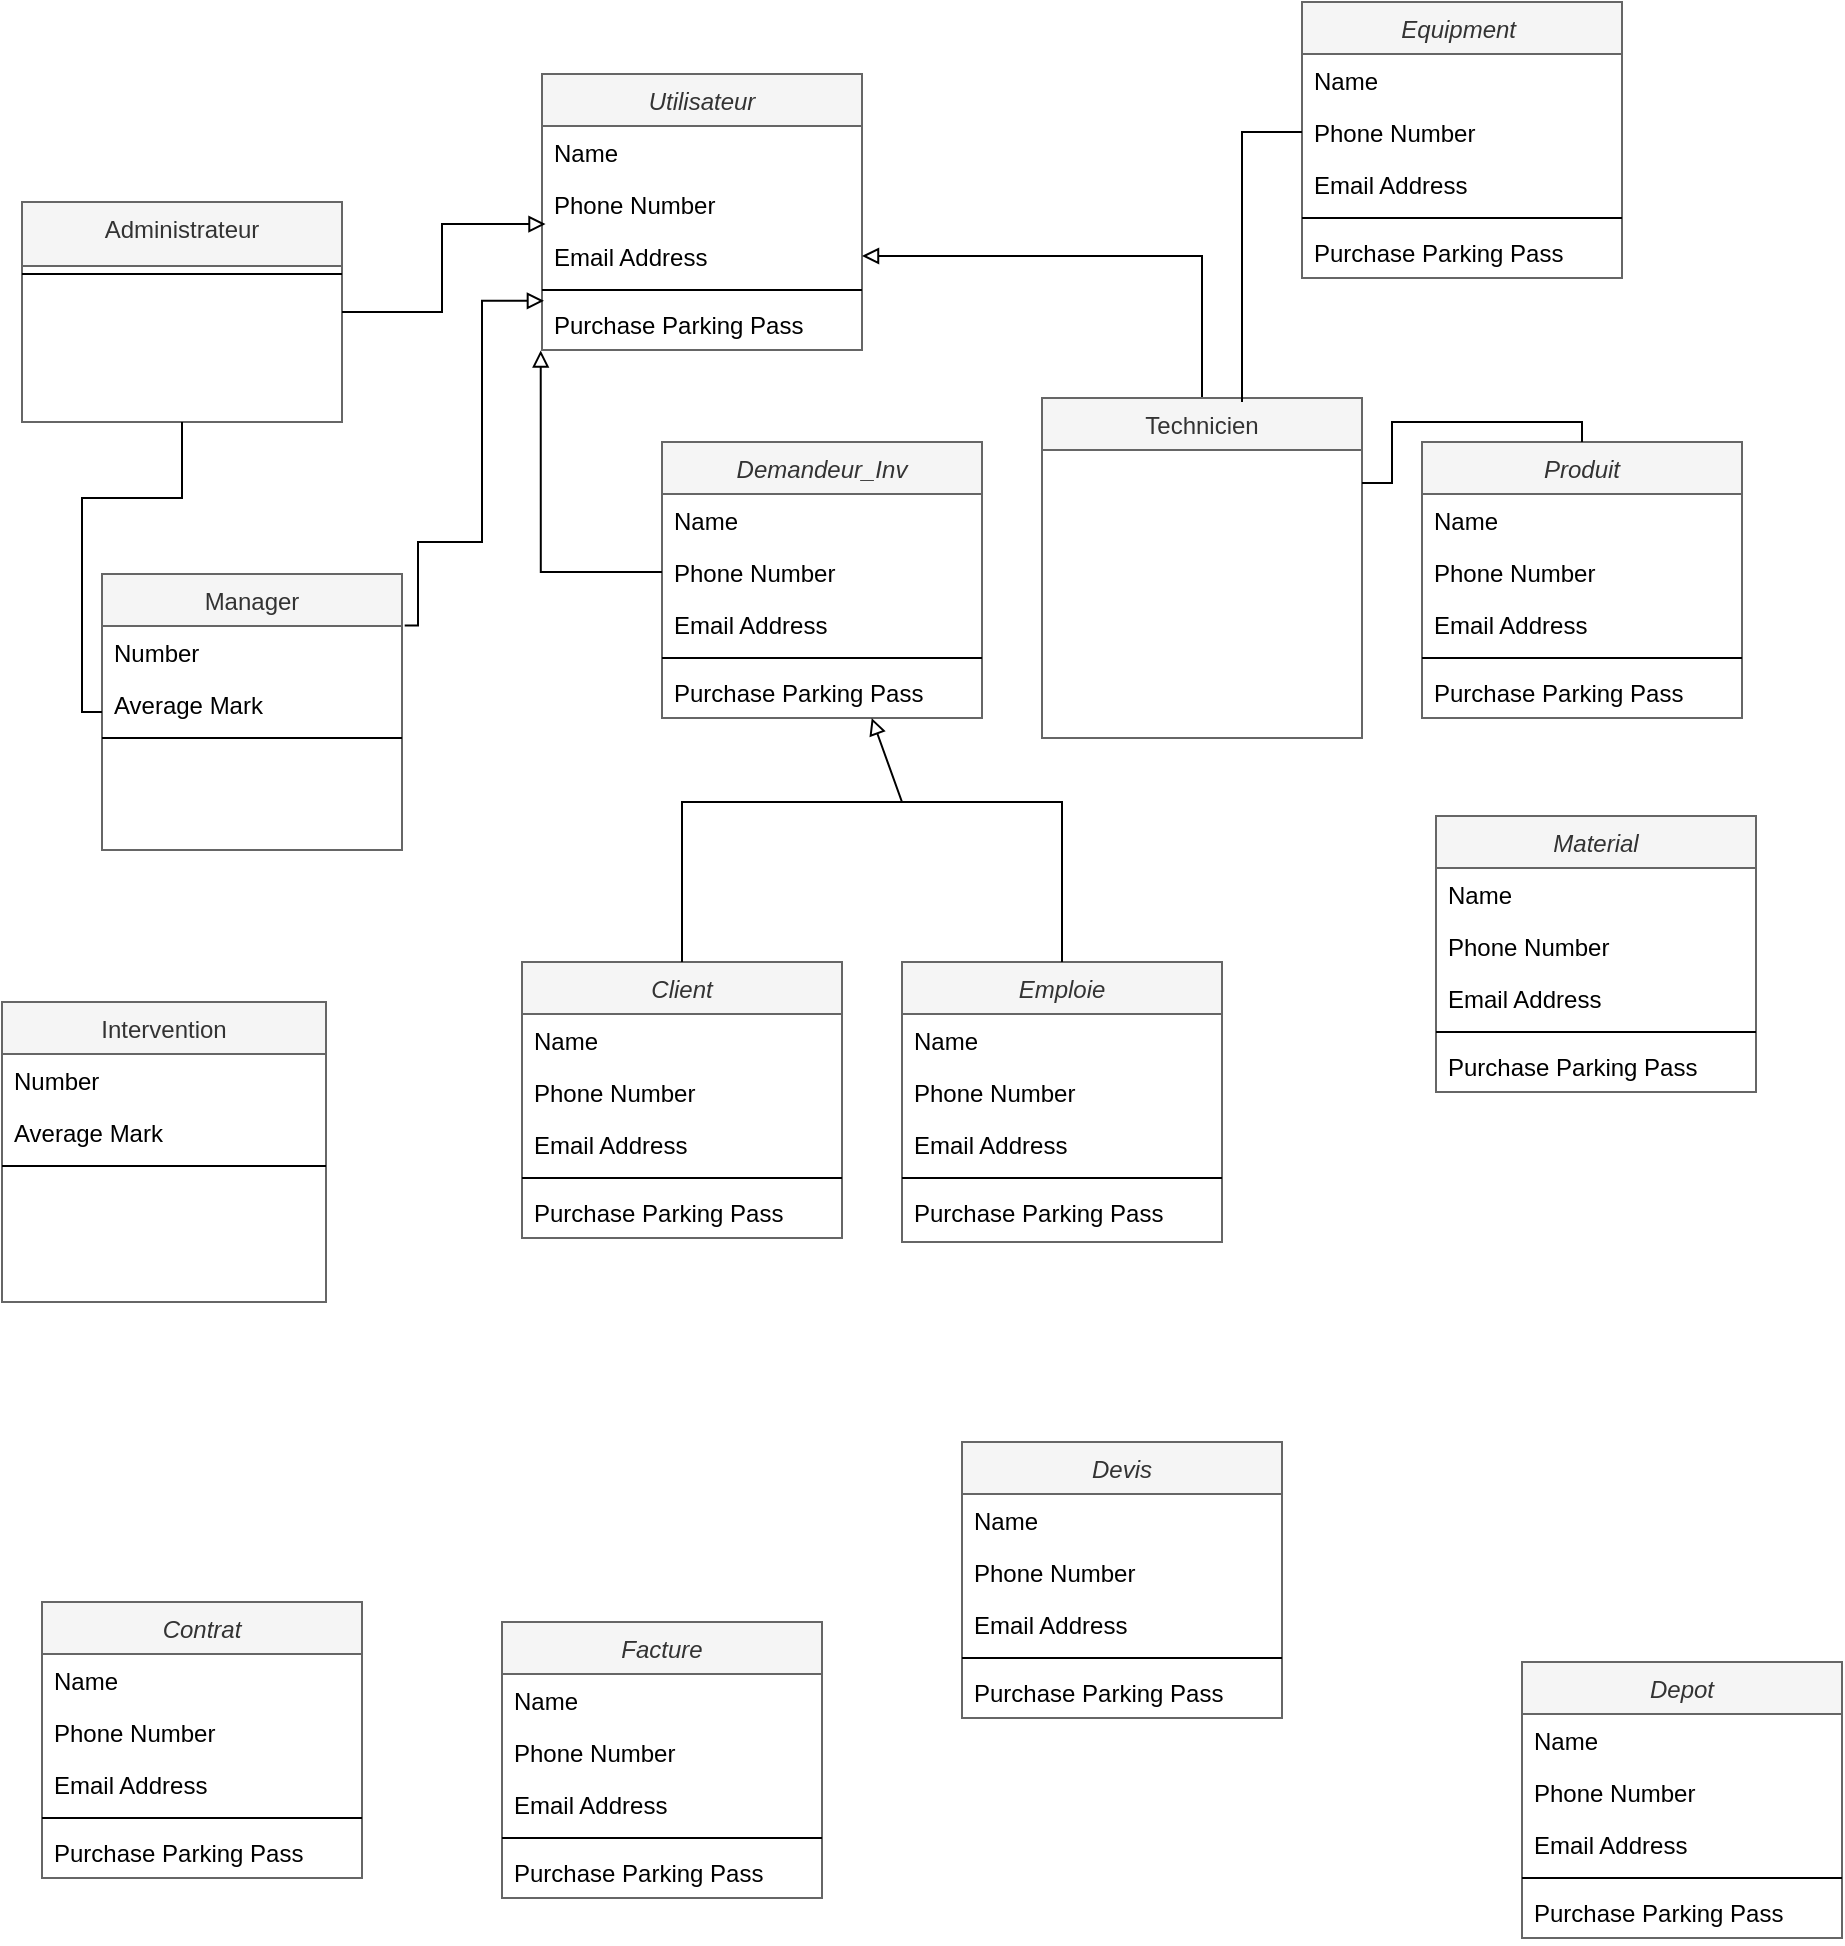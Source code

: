 <mxfile version="23.1.5" type="device">
  <diagram id="C5RBs43oDa-KdzZeNtuy" name="Page-1">
    <mxGraphModel dx="2480" dy="1090" grid="1" gridSize="10" guides="1" tooltips="1" connect="1" arrows="1" fold="1" page="1" pageScale="1" pageWidth="827" pageHeight="1169" math="0" shadow="0">
      <root>
        <mxCell id="WIyWlLk6GJQsqaUBKTNV-0" />
        <mxCell id="WIyWlLk6GJQsqaUBKTNV-1" parent="WIyWlLk6GJQsqaUBKTNV-0" />
        <mxCell id="zkfFHV4jXpPFQw0GAbJ--0" value="Utilisateur" style="swimlane;fontStyle=2;align=center;verticalAlign=top;childLayout=stackLayout;horizontal=1;startSize=26;horizontalStack=0;resizeParent=1;resizeLast=0;collapsible=1;marginBottom=0;rounded=0;shadow=0;strokeWidth=1;fillColor=#f5f5f5;fontColor=#333333;strokeColor=#666666;" parent="WIyWlLk6GJQsqaUBKTNV-1" vertex="1">
          <mxGeometry x="220" y="76" width="160" height="138" as="geometry">
            <mxRectangle x="230" y="140" width="160" height="26" as="alternateBounds" />
          </mxGeometry>
        </mxCell>
        <mxCell id="zkfFHV4jXpPFQw0GAbJ--1" value="Name" style="text;align=left;verticalAlign=top;spacingLeft=4;spacingRight=4;overflow=hidden;rotatable=0;points=[[0,0.5],[1,0.5]];portConstraint=eastwest;" parent="zkfFHV4jXpPFQw0GAbJ--0" vertex="1">
          <mxGeometry y="26" width="160" height="26" as="geometry" />
        </mxCell>
        <mxCell id="zkfFHV4jXpPFQw0GAbJ--2" value="Phone Number" style="text;align=left;verticalAlign=top;spacingLeft=4;spacingRight=4;overflow=hidden;rotatable=0;points=[[0,0.5],[1,0.5]];portConstraint=eastwest;rounded=0;shadow=0;html=0;" parent="zkfFHV4jXpPFQw0GAbJ--0" vertex="1">
          <mxGeometry y="52" width="160" height="26" as="geometry" />
        </mxCell>
        <mxCell id="zkfFHV4jXpPFQw0GAbJ--3" value="Email Address" style="text;align=left;verticalAlign=top;spacingLeft=4;spacingRight=4;overflow=hidden;rotatable=0;points=[[0,0.5],[1,0.5]];portConstraint=eastwest;rounded=0;shadow=0;html=0;" parent="zkfFHV4jXpPFQw0GAbJ--0" vertex="1">
          <mxGeometry y="78" width="160" height="26" as="geometry" />
        </mxCell>
        <mxCell id="zkfFHV4jXpPFQw0GAbJ--4" value="" style="line;html=1;strokeWidth=1;align=left;verticalAlign=middle;spacingTop=-1;spacingLeft=3;spacingRight=3;rotatable=0;labelPosition=right;points=[];portConstraint=eastwest;" parent="zkfFHV4jXpPFQw0GAbJ--0" vertex="1">
          <mxGeometry y="104" width="160" height="8" as="geometry" />
        </mxCell>
        <mxCell id="zkfFHV4jXpPFQw0GAbJ--5" value="Purchase Parking Pass" style="text;align=left;verticalAlign=top;spacingLeft=4;spacingRight=4;overflow=hidden;rotatable=0;points=[[0,0.5],[1,0.5]];portConstraint=eastwest;" parent="zkfFHV4jXpPFQw0GAbJ--0" vertex="1">
          <mxGeometry y="112" width="160" height="26" as="geometry" />
        </mxCell>
        <mxCell id="zkfFHV4jXpPFQw0GAbJ--6" value="Manager" style="swimlane;fontStyle=0;align=center;verticalAlign=top;childLayout=stackLayout;horizontal=1;startSize=26;horizontalStack=0;resizeParent=1;resizeLast=0;collapsible=1;marginBottom=0;rounded=0;shadow=0;strokeWidth=1;fillColor=#f5f5f5;fontColor=#333333;strokeColor=#666666;" parent="WIyWlLk6GJQsqaUBKTNV-1" vertex="1">
          <mxGeometry y="326" width="150" height="138" as="geometry">
            <mxRectangle x="120" y="360" width="160" height="26" as="alternateBounds" />
          </mxGeometry>
        </mxCell>
        <mxCell id="zkfFHV4jXpPFQw0GAbJ--7" value="Number" style="text;align=left;verticalAlign=top;spacingLeft=4;spacingRight=4;overflow=hidden;rotatable=0;points=[[0,0.5],[1,0.5]];portConstraint=eastwest;" parent="zkfFHV4jXpPFQw0GAbJ--6" vertex="1">
          <mxGeometry y="26" width="150" height="26" as="geometry" />
        </mxCell>
        <mxCell id="zkfFHV4jXpPFQw0GAbJ--8" value="Average Mark" style="text;align=left;verticalAlign=top;spacingLeft=4;spacingRight=4;overflow=hidden;rotatable=0;points=[[0,0.5],[1,0.5]];portConstraint=eastwest;rounded=0;shadow=0;html=0;" parent="zkfFHV4jXpPFQw0GAbJ--6" vertex="1">
          <mxGeometry y="52" width="150" height="26" as="geometry" />
        </mxCell>
        <mxCell id="zkfFHV4jXpPFQw0GAbJ--9" value="" style="line;html=1;strokeWidth=1;align=left;verticalAlign=middle;spacingTop=-1;spacingLeft=3;spacingRight=3;rotatable=0;labelPosition=right;points=[];portConstraint=eastwest;" parent="zkfFHV4jXpPFQw0GAbJ--6" vertex="1">
          <mxGeometry y="78" width="150" height="8" as="geometry" />
        </mxCell>
        <mxCell id="r9Ya4N5_hZm5ZQvh6Tn_-7" style="edgeStyle=orthogonalEdgeStyle;rounded=0;orthogonalLoop=1;jettySize=auto;html=1;entryX=1;entryY=0.5;entryDx=0;entryDy=0;endArrow=block;endFill=0;" edge="1" parent="WIyWlLk6GJQsqaUBKTNV-1" source="zkfFHV4jXpPFQw0GAbJ--17" target="zkfFHV4jXpPFQw0GAbJ--3">
          <mxGeometry relative="1" as="geometry" />
        </mxCell>
        <mxCell id="zkfFHV4jXpPFQw0GAbJ--17" value="Technicien" style="swimlane;fontStyle=0;align=center;verticalAlign=top;childLayout=stackLayout;horizontal=1;startSize=26;horizontalStack=0;resizeParent=1;resizeLast=0;collapsible=1;marginBottom=0;rounded=0;shadow=0;strokeWidth=1;fillColor=#f5f5f5;fontColor=#333333;strokeColor=#666666;" parent="WIyWlLk6GJQsqaUBKTNV-1" vertex="1">
          <mxGeometry x="470" y="238" width="160" height="170" as="geometry">
            <mxRectangle x="550" y="140" width="160" height="26" as="alternateBounds" />
          </mxGeometry>
        </mxCell>
        <mxCell id="r9Ya4N5_hZm5ZQvh6Tn_-0" value="Administrateur" style="swimlane;fontStyle=0;align=center;verticalAlign=top;childLayout=stackLayout;horizontal=1;startSize=32;horizontalStack=0;resizeParent=1;resizeLast=0;collapsible=1;marginBottom=0;rounded=0;shadow=0;strokeWidth=1;fillColor=#f5f5f5;fontColor=#333333;strokeColor=#666666;" vertex="1" parent="WIyWlLk6GJQsqaUBKTNV-1">
          <mxGeometry x="-40" y="140" width="160" height="110" as="geometry">
            <mxRectangle x="340" y="380" width="170" height="26" as="alternateBounds" />
          </mxGeometry>
        </mxCell>
        <mxCell id="r9Ya4N5_hZm5ZQvh6Tn_-2" value="" style="line;html=1;strokeWidth=1;align=left;verticalAlign=middle;spacingTop=-1;spacingLeft=3;spacingRight=3;rotatable=0;labelPosition=right;points=[];portConstraint=eastwest;" vertex="1" parent="r9Ya4N5_hZm5ZQvh6Tn_-0">
          <mxGeometry y="32" width="160" height="8" as="geometry" />
        </mxCell>
        <mxCell id="r9Ya4N5_hZm5ZQvh6Tn_-4" style="edgeStyle=orthogonalEdgeStyle;rounded=0;orthogonalLoop=1;jettySize=auto;html=1;entryX=0.011;entryY=-0.115;entryDx=0;entryDy=0;entryPerimeter=0;endArrow=block;endFill=0;" edge="1" parent="WIyWlLk6GJQsqaUBKTNV-1" source="r9Ya4N5_hZm5ZQvh6Tn_-0" target="zkfFHV4jXpPFQw0GAbJ--3">
          <mxGeometry relative="1" as="geometry" />
        </mxCell>
        <mxCell id="r9Ya4N5_hZm5ZQvh6Tn_-9" style="edgeStyle=orthogonalEdgeStyle;rounded=0;orthogonalLoop=1;jettySize=auto;html=1;entryX=0.006;entryY=0.054;entryDx=0;entryDy=0;entryPerimeter=0;endArrow=block;endFill=0;exitX=1.009;exitY=0.187;exitDx=0;exitDy=0;exitPerimeter=0;" edge="1" parent="WIyWlLk6GJQsqaUBKTNV-1" source="zkfFHV4jXpPFQw0GAbJ--6" target="zkfFHV4jXpPFQw0GAbJ--5">
          <mxGeometry relative="1" as="geometry">
            <mxPoint x="179.995" y="360" as="sourcePoint" />
            <mxPoint x="190.36" y="236.602" as="targetPoint" />
            <Array as="points">
              <mxPoint x="158" y="352" />
              <mxPoint x="158" y="310" />
              <mxPoint x="190" y="310" />
              <mxPoint x="190" y="189" />
            </Array>
          </mxGeometry>
        </mxCell>
        <mxCell id="r9Ya4N5_hZm5ZQvh6Tn_-14" value="Produit" style="swimlane;fontStyle=2;align=center;verticalAlign=top;childLayout=stackLayout;horizontal=1;startSize=26;horizontalStack=0;resizeParent=1;resizeLast=0;collapsible=1;marginBottom=0;rounded=0;shadow=0;strokeWidth=1;fillColor=#f5f5f5;fontColor=#333333;strokeColor=#666666;" vertex="1" parent="WIyWlLk6GJQsqaUBKTNV-1">
          <mxGeometry x="660" y="260" width="160" height="138" as="geometry">
            <mxRectangle x="230" y="140" width="160" height="26" as="alternateBounds" />
          </mxGeometry>
        </mxCell>
        <mxCell id="r9Ya4N5_hZm5ZQvh6Tn_-15" value="Name" style="text;align=left;verticalAlign=top;spacingLeft=4;spacingRight=4;overflow=hidden;rotatable=0;points=[[0,0.5],[1,0.5]];portConstraint=eastwest;" vertex="1" parent="r9Ya4N5_hZm5ZQvh6Tn_-14">
          <mxGeometry y="26" width="160" height="26" as="geometry" />
        </mxCell>
        <mxCell id="r9Ya4N5_hZm5ZQvh6Tn_-16" value="Phone Number" style="text;align=left;verticalAlign=top;spacingLeft=4;spacingRight=4;overflow=hidden;rotatable=0;points=[[0,0.5],[1,0.5]];portConstraint=eastwest;rounded=0;shadow=0;html=0;" vertex="1" parent="r9Ya4N5_hZm5ZQvh6Tn_-14">
          <mxGeometry y="52" width="160" height="26" as="geometry" />
        </mxCell>
        <mxCell id="r9Ya4N5_hZm5ZQvh6Tn_-17" value="Email Address" style="text;align=left;verticalAlign=top;spacingLeft=4;spacingRight=4;overflow=hidden;rotatable=0;points=[[0,0.5],[1,0.5]];portConstraint=eastwest;rounded=0;shadow=0;html=0;" vertex="1" parent="r9Ya4N5_hZm5ZQvh6Tn_-14">
          <mxGeometry y="78" width="160" height="26" as="geometry" />
        </mxCell>
        <mxCell id="r9Ya4N5_hZm5ZQvh6Tn_-18" value="" style="line;html=1;strokeWidth=1;align=left;verticalAlign=middle;spacingTop=-1;spacingLeft=3;spacingRight=3;rotatable=0;labelPosition=right;points=[];portConstraint=eastwest;" vertex="1" parent="r9Ya4N5_hZm5ZQvh6Tn_-14">
          <mxGeometry y="104" width="160" height="8" as="geometry" />
        </mxCell>
        <mxCell id="r9Ya4N5_hZm5ZQvh6Tn_-19" value="Purchase Parking Pass" style="text;align=left;verticalAlign=top;spacingLeft=4;spacingRight=4;overflow=hidden;rotatable=0;points=[[0,0.5],[1,0.5]];portConstraint=eastwest;" vertex="1" parent="r9Ya4N5_hZm5ZQvh6Tn_-14">
          <mxGeometry y="112" width="160" height="26" as="geometry" />
        </mxCell>
        <mxCell id="r9Ya4N5_hZm5ZQvh6Tn_-21" value="Intervention" style="swimlane;fontStyle=0;align=center;verticalAlign=top;childLayout=stackLayout;horizontal=1;startSize=26;horizontalStack=0;resizeParent=1;resizeLast=0;collapsible=1;marginBottom=0;rounded=0;shadow=0;strokeWidth=1;fillColor=#f5f5f5;fontColor=#333333;strokeColor=#666666;" vertex="1" parent="WIyWlLk6GJQsqaUBKTNV-1">
          <mxGeometry x="-50" y="540" width="162" height="150" as="geometry">
            <mxRectangle x="120" y="360" width="160" height="26" as="alternateBounds" />
          </mxGeometry>
        </mxCell>
        <mxCell id="r9Ya4N5_hZm5ZQvh6Tn_-22" value="Number" style="text;align=left;verticalAlign=top;spacingLeft=4;spacingRight=4;overflow=hidden;rotatable=0;points=[[0,0.5],[1,0.5]];portConstraint=eastwest;" vertex="1" parent="r9Ya4N5_hZm5ZQvh6Tn_-21">
          <mxGeometry y="26" width="162" height="26" as="geometry" />
        </mxCell>
        <mxCell id="r9Ya4N5_hZm5ZQvh6Tn_-23" value="Average Mark" style="text;align=left;verticalAlign=top;spacingLeft=4;spacingRight=4;overflow=hidden;rotatable=0;points=[[0,0.5],[1,0.5]];portConstraint=eastwest;rounded=0;shadow=0;html=0;" vertex="1" parent="r9Ya4N5_hZm5ZQvh6Tn_-21">
          <mxGeometry y="52" width="162" height="26" as="geometry" />
        </mxCell>
        <mxCell id="r9Ya4N5_hZm5ZQvh6Tn_-24" value="" style="line;html=1;strokeWidth=1;align=left;verticalAlign=middle;spacingTop=-1;spacingLeft=3;spacingRight=3;rotatable=0;labelPosition=right;points=[];portConstraint=eastwest;" vertex="1" parent="r9Ya4N5_hZm5ZQvh6Tn_-21">
          <mxGeometry y="78" width="162" height="8" as="geometry" />
        </mxCell>
        <mxCell id="r9Ya4N5_hZm5ZQvh6Tn_-26" value="Demandeur_Inv" style="swimlane;fontStyle=2;align=center;verticalAlign=top;childLayout=stackLayout;horizontal=1;startSize=26;horizontalStack=0;resizeParent=1;resizeLast=0;collapsible=1;marginBottom=0;rounded=0;shadow=0;strokeWidth=1;fillColor=#f5f5f5;fontColor=#333333;strokeColor=#666666;" vertex="1" parent="WIyWlLk6GJQsqaUBKTNV-1">
          <mxGeometry x="280" y="260" width="160" height="138" as="geometry">
            <mxRectangle x="230" y="140" width="160" height="26" as="alternateBounds" />
          </mxGeometry>
        </mxCell>
        <mxCell id="r9Ya4N5_hZm5ZQvh6Tn_-27" value="Name" style="text;align=left;verticalAlign=top;spacingLeft=4;spacingRight=4;overflow=hidden;rotatable=0;points=[[0,0.5],[1,0.5]];portConstraint=eastwest;" vertex="1" parent="r9Ya4N5_hZm5ZQvh6Tn_-26">
          <mxGeometry y="26" width="160" height="26" as="geometry" />
        </mxCell>
        <mxCell id="r9Ya4N5_hZm5ZQvh6Tn_-28" value="Phone Number" style="text;align=left;verticalAlign=top;spacingLeft=4;spacingRight=4;overflow=hidden;rotatable=0;points=[[0,0.5],[1,0.5]];portConstraint=eastwest;rounded=0;shadow=0;html=0;" vertex="1" parent="r9Ya4N5_hZm5ZQvh6Tn_-26">
          <mxGeometry y="52" width="160" height="26" as="geometry" />
        </mxCell>
        <mxCell id="r9Ya4N5_hZm5ZQvh6Tn_-29" value="Email Address" style="text;align=left;verticalAlign=top;spacingLeft=4;spacingRight=4;overflow=hidden;rotatable=0;points=[[0,0.5],[1,0.5]];portConstraint=eastwest;rounded=0;shadow=0;html=0;" vertex="1" parent="r9Ya4N5_hZm5ZQvh6Tn_-26">
          <mxGeometry y="78" width="160" height="26" as="geometry" />
        </mxCell>
        <mxCell id="r9Ya4N5_hZm5ZQvh6Tn_-30" value="" style="line;html=1;strokeWidth=1;align=left;verticalAlign=middle;spacingTop=-1;spacingLeft=3;spacingRight=3;rotatable=0;labelPosition=right;points=[];portConstraint=eastwest;" vertex="1" parent="r9Ya4N5_hZm5ZQvh6Tn_-26">
          <mxGeometry y="104" width="160" height="8" as="geometry" />
        </mxCell>
        <mxCell id="r9Ya4N5_hZm5ZQvh6Tn_-31" value="Purchase Parking Pass" style="text;align=left;verticalAlign=top;spacingLeft=4;spacingRight=4;overflow=hidden;rotatable=0;points=[[0,0.5],[1,0.5]];portConstraint=eastwest;" vertex="1" parent="r9Ya4N5_hZm5ZQvh6Tn_-26">
          <mxGeometry y="112" width="160" height="26" as="geometry" />
        </mxCell>
        <mxCell id="r9Ya4N5_hZm5ZQvh6Tn_-32" value="Client&#xa;" style="swimlane;fontStyle=2;align=center;verticalAlign=top;childLayout=stackLayout;horizontal=1;startSize=26;horizontalStack=0;resizeParent=1;resizeLast=0;collapsible=1;marginBottom=0;rounded=0;shadow=0;strokeWidth=1;fillColor=#f5f5f5;fontColor=#333333;strokeColor=#666666;" vertex="1" parent="WIyWlLk6GJQsqaUBKTNV-1">
          <mxGeometry x="210" y="520" width="160" height="138" as="geometry">
            <mxRectangle x="230" y="140" width="160" height="26" as="alternateBounds" />
          </mxGeometry>
        </mxCell>
        <mxCell id="r9Ya4N5_hZm5ZQvh6Tn_-33" value="Name" style="text;align=left;verticalAlign=top;spacingLeft=4;spacingRight=4;overflow=hidden;rotatable=0;points=[[0,0.5],[1,0.5]];portConstraint=eastwest;" vertex="1" parent="r9Ya4N5_hZm5ZQvh6Tn_-32">
          <mxGeometry y="26" width="160" height="26" as="geometry" />
        </mxCell>
        <mxCell id="r9Ya4N5_hZm5ZQvh6Tn_-34" value="Phone Number" style="text;align=left;verticalAlign=top;spacingLeft=4;spacingRight=4;overflow=hidden;rotatable=0;points=[[0,0.5],[1,0.5]];portConstraint=eastwest;rounded=0;shadow=0;html=0;" vertex="1" parent="r9Ya4N5_hZm5ZQvh6Tn_-32">
          <mxGeometry y="52" width="160" height="26" as="geometry" />
        </mxCell>
        <mxCell id="r9Ya4N5_hZm5ZQvh6Tn_-35" value="Email Address" style="text;align=left;verticalAlign=top;spacingLeft=4;spacingRight=4;overflow=hidden;rotatable=0;points=[[0,0.5],[1,0.5]];portConstraint=eastwest;rounded=0;shadow=0;html=0;" vertex="1" parent="r9Ya4N5_hZm5ZQvh6Tn_-32">
          <mxGeometry y="78" width="160" height="26" as="geometry" />
        </mxCell>
        <mxCell id="r9Ya4N5_hZm5ZQvh6Tn_-36" value="" style="line;html=1;strokeWidth=1;align=left;verticalAlign=middle;spacingTop=-1;spacingLeft=3;spacingRight=3;rotatable=0;labelPosition=right;points=[];portConstraint=eastwest;" vertex="1" parent="r9Ya4N5_hZm5ZQvh6Tn_-32">
          <mxGeometry y="104" width="160" height="8" as="geometry" />
        </mxCell>
        <mxCell id="r9Ya4N5_hZm5ZQvh6Tn_-37" value="Purchase Parking Pass" style="text;align=left;verticalAlign=top;spacingLeft=4;spacingRight=4;overflow=hidden;rotatable=0;points=[[0,0.5],[1,0.5]];portConstraint=eastwest;" vertex="1" parent="r9Ya4N5_hZm5ZQvh6Tn_-32">
          <mxGeometry y="112" width="160" height="26" as="geometry" />
        </mxCell>
        <mxCell id="r9Ya4N5_hZm5ZQvh6Tn_-38" value="Emploie" style="swimlane;fontStyle=2;align=center;verticalAlign=top;childLayout=stackLayout;horizontal=1;startSize=26;horizontalStack=0;resizeParent=1;resizeLast=0;collapsible=1;marginBottom=0;rounded=0;shadow=0;strokeWidth=1;fillColor=#f5f5f5;fontColor=#333333;strokeColor=#666666;" vertex="1" parent="WIyWlLk6GJQsqaUBKTNV-1">
          <mxGeometry x="400" y="520" width="160" height="140" as="geometry">
            <mxRectangle x="230" y="140" width="160" height="26" as="alternateBounds" />
          </mxGeometry>
        </mxCell>
        <mxCell id="r9Ya4N5_hZm5ZQvh6Tn_-39" value="Name" style="text;align=left;verticalAlign=top;spacingLeft=4;spacingRight=4;overflow=hidden;rotatable=0;points=[[0,0.5],[1,0.5]];portConstraint=eastwest;" vertex="1" parent="r9Ya4N5_hZm5ZQvh6Tn_-38">
          <mxGeometry y="26" width="160" height="26" as="geometry" />
        </mxCell>
        <mxCell id="r9Ya4N5_hZm5ZQvh6Tn_-40" value="Phone Number" style="text;align=left;verticalAlign=top;spacingLeft=4;spacingRight=4;overflow=hidden;rotatable=0;points=[[0,0.5],[1,0.5]];portConstraint=eastwest;rounded=0;shadow=0;html=0;" vertex="1" parent="r9Ya4N5_hZm5ZQvh6Tn_-38">
          <mxGeometry y="52" width="160" height="26" as="geometry" />
        </mxCell>
        <mxCell id="r9Ya4N5_hZm5ZQvh6Tn_-41" value="Email Address" style="text;align=left;verticalAlign=top;spacingLeft=4;spacingRight=4;overflow=hidden;rotatable=0;points=[[0,0.5],[1,0.5]];portConstraint=eastwest;rounded=0;shadow=0;html=0;" vertex="1" parent="r9Ya4N5_hZm5ZQvh6Tn_-38">
          <mxGeometry y="78" width="160" height="26" as="geometry" />
        </mxCell>
        <mxCell id="r9Ya4N5_hZm5ZQvh6Tn_-42" value="" style="line;html=1;strokeWidth=1;align=left;verticalAlign=middle;spacingTop=-1;spacingLeft=3;spacingRight=3;rotatable=0;labelPosition=right;points=[];portConstraint=eastwest;" vertex="1" parent="r9Ya4N5_hZm5ZQvh6Tn_-38">
          <mxGeometry y="104" width="160" height="8" as="geometry" />
        </mxCell>
        <mxCell id="r9Ya4N5_hZm5ZQvh6Tn_-43" value="Purchase Parking Pass" style="text;align=left;verticalAlign=top;spacingLeft=4;spacingRight=4;overflow=hidden;rotatable=0;points=[[0,0.5],[1,0.5]];portConstraint=eastwest;" vertex="1" parent="r9Ya4N5_hZm5ZQvh6Tn_-38">
          <mxGeometry y="112" width="160" height="26" as="geometry" />
        </mxCell>
        <mxCell id="r9Ya4N5_hZm5ZQvh6Tn_-45" style="edgeStyle=none;rounded=0;orthogonalLoop=1;jettySize=auto;html=1;endArrow=block;endFill=0;" edge="1" parent="WIyWlLk6GJQsqaUBKTNV-1" source="r9Ya4N5_hZm5ZQvh6Tn_-38" target="r9Ya4N5_hZm5ZQvh6Tn_-26">
          <mxGeometry relative="1" as="geometry">
            <mxPoint x="400" y="410" as="targetPoint" />
            <Array as="points">
              <mxPoint x="480" y="440" />
              <mxPoint x="400" y="440" />
            </Array>
          </mxGeometry>
        </mxCell>
        <mxCell id="r9Ya4N5_hZm5ZQvh6Tn_-50" value="" style="endArrow=none;html=1;rounded=0;exitX=0.5;exitY=0;exitDx=0;exitDy=0;" edge="1" parent="WIyWlLk6GJQsqaUBKTNV-1" source="r9Ya4N5_hZm5ZQvh6Tn_-32">
          <mxGeometry width="50" height="50" relative="1" as="geometry">
            <mxPoint x="360" y="340" as="sourcePoint" />
            <mxPoint x="410" y="440" as="targetPoint" />
            <Array as="points">
              <mxPoint x="290" y="440" />
              <mxPoint x="370" y="440" />
            </Array>
          </mxGeometry>
        </mxCell>
        <mxCell id="r9Ya4N5_hZm5ZQvh6Tn_-51" value="" style="endArrow=none;html=1;rounded=0;exitX=0;exitY=0.5;exitDx=0;exitDy=0;entryX=0.5;entryY=1;entryDx=0;entryDy=0;edgeStyle=orthogonalEdgeStyle;" edge="1" parent="WIyWlLk6GJQsqaUBKTNV-1" source="zkfFHV4jXpPFQw0GAbJ--6" target="r9Ya4N5_hZm5ZQvh6Tn_-0">
          <mxGeometry width="50" height="50" relative="1" as="geometry">
            <mxPoint x="360" y="340" as="sourcePoint" />
            <mxPoint x="410" y="290" as="targetPoint" />
          </mxGeometry>
        </mxCell>
        <mxCell id="r9Ya4N5_hZm5ZQvh6Tn_-52" value="" style="endArrow=none;html=1;rounded=0;entryX=1;entryY=0.25;entryDx=0;entryDy=0;exitX=0.5;exitY=0;exitDx=0;exitDy=0;edgeStyle=orthogonalEdgeStyle;" edge="1" parent="WIyWlLk6GJQsqaUBKTNV-1" source="r9Ya4N5_hZm5ZQvh6Tn_-14" target="zkfFHV4jXpPFQw0GAbJ--17">
          <mxGeometry width="50" height="50" relative="1" as="geometry">
            <mxPoint x="700" y="220" as="sourcePoint" />
            <mxPoint x="750" y="170" as="targetPoint" />
          </mxGeometry>
        </mxCell>
        <mxCell id="r9Ya4N5_hZm5ZQvh6Tn_-54" style="edgeStyle=orthogonalEdgeStyle;rounded=0;orthogonalLoop=1;jettySize=auto;html=1;exitX=0;exitY=0.5;exitDx=0;exitDy=0;entryX=-0.004;entryY=1.008;entryDx=0;entryDy=0;entryPerimeter=0;endArrow=block;endFill=0;" edge="1" parent="WIyWlLk6GJQsqaUBKTNV-1" source="r9Ya4N5_hZm5ZQvh6Tn_-28" target="zkfFHV4jXpPFQw0GAbJ--5">
          <mxGeometry relative="1" as="geometry">
            <mxPoint x="210" y="210" as="targetPoint" />
          </mxGeometry>
        </mxCell>
        <mxCell id="r9Ya4N5_hZm5ZQvh6Tn_-56" value="Contrat" style="swimlane;fontStyle=2;align=center;verticalAlign=top;childLayout=stackLayout;horizontal=1;startSize=26;horizontalStack=0;resizeParent=1;resizeLast=0;collapsible=1;marginBottom=0;rounded=0;shadow=0;strokeWidth=1;fillColor=#f5f5f5;fontColor=#333333;strokeColor=#666666;" vertex="1" parent="WIyWlLk6GJQsqaUBKTNV-1">
          <mxGeometry x="-30" y="840" width="160" height="138" as="geometry">
            <mxRectangle x="230" y="140" width="160" height="26" as="alternateBounds" />
          </mxGeometry>
        </mxCell>
        <mxCell id="r9Ya4N5_hZm5ZQvh6Tn_-57" value="Name" style="text;align=left;verticalAlign=top;spacingLeft=4;spacingRight=4;overflow=hidden;rotatable=0;points=[[0,0.5],[1,0.5]];portConstraint=eastwest;" vertex="1" parent="r9Ya4N5_hZm5ZQvh6Tn_-56">
          <mxGeometry y="26" width="160" height="26" as="geometry" />
        </mxCell>
        <mxCell id="r9Ya4N5_hZm5ZQvh6Tn_-58" value="Phone Number" style="text;align=left;verticalAlign=top;spacingLeft=4;spacingRight=4;overflow=hidden;rotatable=0;points=[[0,0.5],[1,0.5]];portConstraint=eastwest;rounded=0;shadow=0;html=0;" vertex="1" parent="r9Ya4N5_hZm5ZQvh6Tn_-56">
          <mxGeometry y="52" width="160" height="26" as="geometry" />
        </mxCell>
        <mxCell id="r9Ya4N5_hZm5ZQvh6Tn_-59" value="Email Address" style="text;align=left;verticalAlign=top;spacingLeft=4;spacingRight=4;overflow=hidden;rotatable=0;points=[[0,0.5],[1,0.5]];portConstraint=eastwest;rounded=0;shadow=0;html=0;" vertex="1" parent="r9Ya4N5_hZm5ZQvh6Tn_-56">
          <mxGeometry y="78" width="160" height="26" as="geometry" />
        </mxCell>
        <mxCell id="r9Ya4N5_hZm5ZQvh6Tn_-60" value="" style="line;html=1;strokeWidth=1;align=left;verticalAlign=middle;spacingTop=-1;spacingLeft=3;spacingRight=3;rotatable=0;labelPosition=right;points=[];portConstraint=eastwest;" vertex="1" parent="r9Ya4N5_hZm5ZQvh6Tn_-56">
          <mxGeometry y="104" width="160" height="8" as="geometry" />
        </mxCell>
        <mxCell id="r9Ya4N5_hZm5ZQvh6Tn_-61" value="Purchase Parking Pass" style="text;align=left;verticalAlign=top;spacingLeft=4;spacingRight=4;overflow=hidden;rotatable=0;points=[[0,0.5],[1,0.5]];portConstraint=eastwest;" vertex="1" parent="r9Ya4N5_hZm5ZQvh6Tn_-56">
          <mxGeometry y="112" width="160" height="26" as="geometry" />
        </mxCell>
        <mxCell id="r9Ya4N5_hZm5ZQvh6Tn_-62" value="Facture" style="swimlane;fontStyle=2;align=center;verticalAlign=top;childLayout=stackLayout;horizontal=1;startSize=26;horizontalStack=0;resizeParent=1;resizeLast=0;collapsible=1;marginBottom=0;rounded=0;shadow=0;strokeWidth=1;fillColor=#f5f5f5;fontColor=#333333;strokeColor=#666666;" vertex="1" parent="WIyWlLk6GJQsqaUBKTNV-1">
          <mxGeometry x="200" y="850" width="160" height="138" as="geometry">
            <mxRectangle x="230" y="140" width="160" height="26" as="alternateBounds" />
          </mxGeometry>
        </mxCell>
        <mxCell id="r9Ya4N5_hZm5ZQvh6Tn_-63" value="Name" style="text;align=left;verticalAlign=top;spacingLeft=4;spacingRight=4;overflow=hidden;rotatable=0;points=[[0,0.5],[1,0.5]];portConstraint=eastwest;" vertex="1" parent="r9Ya4N5_hZm5ZQvh6Tn_-62">
          <mxGeometry y="26" width="160" height="26" as="geometry" />
        </mxCell>
        <mxCell id="r9Ya4N5_hZm5ZQvh6Tn_-64" value="Phone Number" style="text;align=left;verticalAlign=top;spacingLeft=4;spacingRight=4;overflow=hidden;rotatable=0;points=[[0,0.5],[1,0.5]];portConstraint=eastwest;rounded=0;shadow=0;html=0;" vertex="1" parent="r9Ya4N5_hZm5ZQvh6Tn_-62">
          <mxGeometry y="52" width="160" height="26" as="geometry" />
        </mxCell>
        <mxCell id="r9Ya4N5_hZm5ZQvh6Tn_-65" value="Email Address" style="text;align=left;verticalAlign=top;spacingLeft=4;spacingRight=4;overflow=hidden;rotatable=0;points=[[0,0.5],[1,0.5]];portConstraint=eastwest;rounded=0;shadow=0;html=0;" vertex="1" parent="r9Ya4N5_hZm5ZQvh6Tn_-62">
          <mxGeometry y="78" width="160" height="26" as="geometry" />
        </mxCell>
        <mxCell id="r9Ya4N5_hZm5ZQvh6Tn_-66" value="" style="line;html=1;strokeWidth=1;align=left;verticalAlign=middle;spacingTop=-1;spacingLeft=3;spacingRight=3;rotatable=0;labelPosition=right;points=[];portConstraint=eastwest;" vertex="1" parent="r9Ya4N5_hZm5ZQvh6Tn_-62">
          <mxGeometry y="104" width="160" height="8" as="geometry" />
        </mxCell>
        <mxCell id="r9Ya4N5_hZm5ZQvh6Tn_-67" value="Purchase Parking Pass" style="text;align=left;verticalAlign=top;spacingLeft=4;spacingRight=4;overflow=hidden;rotatable=0;points=[[0,0.5],[1,0.5]];portConstraint=eastwest;" vertex="1" parent="r9Ya4N5_hZm5ZQvh6Tn_-62">
          <mxGeometry y="112" width="160" height="26" as="geometry" />
        </mxCell>
        <mxCell id="r9Ya4N5_hZm5ZQvh6Tn_-68" value="Devis" style="swimlane;fontStyle=2;align=center;verticalAlign=top;childLayout=stackLayout;horizontal=1;startSize=26;horizontalStack=0;resizeParent=1;resizeLast=0;collapsible=1;marginBottom=0;rounded=0;shadow=0;strokeWidth=1;fillColor=#f5f5f5;fontColor=#333333;strokeColor=#666666;" vertex="1" parent="WIyWlLk6GJQsqaUBKTNV-1">
          <mxGeometry x="430" y="760" width="160" height="138" as="geometry">
            <mxRectangle x="230" y="140" width="160" height="26" as="alternateBounds" />
          </mxGeometry>
        </mxCell>
        <mxCell id="r9Ya4N5_hZm5ZQvh6Tn_-69" value="Name" style="text;align=left;verticalAlign=top;spacingLeft=4;spacingRight=4;overflow=hidden;rotatable=0;points=[[0,0.5],[1,0.5]];portConstraint=eastwest;" vertex="1" parent="r9Ya4N5_hZm5ZQvh6Tn_-68">
          <mxGeometry y="26" width="160" height="26" as="geometry" />
        </mxCell>
        <mxCell id="r9Ya4N5_hZm5ZQvh6Tn_-70" value="Phone Number" style="text;align=left;verticalAlign=top;spacingLeft=4;spacingRight=4;overflow=hidden;rotatable=0;points=[[0,0.5],[1,0.5]];portConstraint=eastwest;rounded=0;shadow=0;html=0;" vertex="1" parent="r9Ya4N5_hZm5ZQvh6Tn_-68">
          <mxGeometry y="52" width="160" height="26" as="geometry" />
        </mxCell>
        <mxCell id="r9Ya4N5_hZm5ZQvh6Tn_-71" value="Email Address" style="text;align=left;verticalAlign=top;spacingLeft=4;spacingRight=4;overflow=hidden;rotatable=0;points=[[0,0.5],[1,0.5]];portConstraint=eastwest;rounded=0;shadow=0;html=0;" vertex="1" parent="r9Ya4N5_hZm5ZQvh6Tn_-68">
          <mxGeometry y="78" width="160" height="26" as="geometry" />
        </mxCell>
        <mxCell id="r9Ya4N5_hZm5ZQvh6Tn_-72" value="" style="line;html=1;strokeWidth=1;align=left;verticalAlign=middle;spacingTop=-1;spacingLeft=3;spacingRight=3;rotatable=0;labelPosition=right;points=[];portConstraint=eastwest;" vertex="1" parent="r9Ya4N5_hZm5ZQvh6Tn_-68">
          <mxGeometry y="104" width="160" height="8" as="geometry" />
        </mxCell>
        <mxCell id="r9Ya4N5_hZm5ZQvh6Tn_-73" value="Purchase Parking Pass" style="text;align=left;verticalAlign=top;spacingLeft=4;spacingRight=4;overflow=hidden;rotatable=0;points=[[0,0.5],[1,0.5]];portConstraint=eastwest;" vertex="1" parent="r9Ya4N5_hZm5ZQvh6Tn_-68">
          <mxGeometry y="112" width="160" height="26" as="geometry" />
        </mxCell>
        <mxCell id="r9Ya4N5_hZm5ZQvh6Tn_-74" value="Depot" style="swimlane;fontStyle=2;align=center;verticalAlign=top;childLayout=stackLayout;horizontal=1;startSize=26;horizontalStack=0;resizeParent=1;resizeLast=0;collapsible=1;marginBottom=0;rounded=0;shadow=0;strokeWidth=1;fillColor=#f5f5f5;fontColor=#333333;strokeColor=#666666;" vertex="1" parent="WIyWlLk6GJQsqaUBKTNV-1">
          <mxGeometry x="710" y="870" width="160" height="138" as="geometry">
            <mxRectangle x="230" y="140" width="160" height="26" as="alternateBounds" />
          </mxGeometry>
        </mxCell>
        <mxCell id="r9Ya4N5_hZm5ZQvh6Tn_-75" value="Name" style="text;align=left;verticalAlign=top;spacingLeft=4;spacingRight=4;overflow=hidden;rotatable=0;points=[[0,0.5],[1,0.5]];portConstraint=eastwest;" vertex="1" parent="r9Ya4N5_hZm5ZQvh6Tn_-74">
          <mxGeometry y="26" width="160" height="26" as="geometry" />
        </mxCell>
        <mxCell id="r9Ya4N5_hZm5ZQvh6Tn_-76" value="Phone Number" style="text;align=left;verticalAlign=top;spacingLeft=4;spacingRight=4;overflow=hidden;rotatable=0;points=[[0,0.5],[1,0.5]];portConstraint=eastwest;rounded=0;shadow=0;html=0;" vertex="1" parent="r9Ya4N5_hZm5ZQvh6Tn_-74">
          <mxGeometry y="52" width="160" height="26" as="geometry" />
        </mxCell>
        <mxCell id="r9Ya4N5_hZm5ZQvh6Tn_-77" value="Email Address" style="text;align=left;verticalAlign=top;spacingLeft=4;spacingRight=4;overflow=hidden;rotatable=0;points=[[0,0.5],[1,0.5]];portConstraint=eastwest;rounded=0;shadow=0;html=0;" vertex="1" parent="r9Ya4N5_hZm5ZQvh6Tn_-74">
          <mxGeometry y="78" width="160" height="26" as="geometry" />
        </mxCell>
        <mxCell id="r9Ya4N5_hZm5ZQvh6Tn_-78" value="" style="line;html=1;strokeWidth=1;align=left;verticalAlign=middle;spacingTop=-1;spacingLeft=3;spacingRight=3;rotatable=0;labelPosition=right;points=[];portConstraint=eastwest;" vertex="1" parent="r9Ya4N5_hZm5ZQvh6Tn_-74">
          <mxGeometry y="104" width="160" height="8" as="geometry" />
        </mxCell>
        <mxCell id="r9Ya4N5_hZm5ZQvh6Tn_-79" value="Purchase Parking Pass" style="text;align=left;verticalAlign=top;spacingLeft=4;spacingRight=4;overflow=hidden;rotatable=0;points=[[0,0.5],[1,0.5]];portConstraint=eastwest;" vertex="1" parent="r9Ya4N5_hZm5ZQvh6Tn_-74">
          <mxGeometry y="112" width="160" height="26" as="geometry" />
        </mxCell>
        <mxCell id="r9Ya4N5_hZm5ZQvh6Tn_-80" value="Equipment " style="swimlane;fontStyle=2;align=center;verticalAlign=top;childLayout=stackLayout;horizontal=1;startSize=26;horizontalStack=0;resizeParent=1;resizeLast=0;collapsible=1;marginBottom=0;rounded=0;shadow=0;strokeWidth=1;fillColor=#f5f5f5;fontColor=#333333;strokeColor=#666666;" vertex="1" parent="WIyWlLk6GJQsqaUBKTNV-1">
          <mxGeometry x="600" y="40" width="160" height="138" as="geometry">
            <mxRectangle x="230" y="140" width="160" height="26" as="alternateBounds" />
          </mxGeometry>
        </mxCell>
        <mxCell id="r9Ya4N5_hZm5ZQvh6Tn_-81" value="Name" style="text;align=left;verticalAlign=top;spacingLeft=4;spacingRight=4;overflow=hidden;rotatable=0;points=[[0,0.5],[1,0.5]];portConstraint=eastwest;" vertex="1" parent="r9Ya4N5_hZm5ZQvh6Tn_-80">
          <mxGeometry y="26" width="160" height="26" as="geometry" />
        </mxCell>
        <mxCell id="r9Ya4N5_hZm5ZQvh6Tn_-82" value="Phone Number" style="text;align=left;verticalAlign=top;spacingLeft=4;spacingRight=4;overflow=hidden;rotatable=0;points=[[0,0.5],[1,0.5]];portConstraint=eastwest;rounded=0;shadow=0;html=0;" vertex="1" parent="r9Ya4N5_hZm5ZQvh6Tn_-80">
          <mxGeometry y="52" width="160" height="26" as="geometry" />
        </mxCell>
        <mxCell id="r9Ya4N5_hZm5ZQvh6Tn_-83" value="Email Address" style="text;align=left;verticalAlign=top;spacingLeft=4;spacingRight=4;overflow=hidden;rotatable=0;points=[[0,0.5],[1,0.5]];portConstraint=eastwest;rounded=0;shadow=0;html=0;" vertex="1" parent="r9Ya4N5_hZm5ZQvh6Tn_-80">
          <mxGeometry y="78" width="160" height="26" as="geometry" />
        </mxCell>
        <mxCell id="r9Ya4N5_hZm5ZQvh6Tn_-84" value="" style="line;html=1;strokeWidth=1;align=left;verticalAlign=middle;spacingTop=-1;spacingLeft=3;spacingRight=3;rotatable=0;labelPosition=right;points=[];portConstraint=eastwest;" vertex="1" parent="r9Ya4N5_hZm5ZQvh6Tn_-80">
          <mxGeometry y="104" width="160" height="8" as="geometry" />
        </mxCell>
        <mxCell id="r9Ya4N5_hZm5ZQvh6Tn_-85" value="Purchase Parking Pass" style="text;align=left;verticalAlign=top;spacingLeft=4;spacingRight=4;overflow=hidden;rotatable=0;points=[[0,0.5],[1,0.5]];portConstraint=eastwest;" vertex="1" parent="r9Ya4N5_hZm5ZQvh6Tn_-80">
          <mxGeometry y="112" width="160" height="26" as="geometry" />
        </mxCell>
        <mxCell id="r9Ya4N5_hZm5ZQvh6Tn_-86" style="edgeStyle=orthogonalEdgeStyle;rounded=0;orthogonalLoop=1;jettySize=auto;html=1;exitX=0;exitY=0.5;exitDx=0;exitDy=0;entryX=0.625;entryY=0.012;entryDx=0;entryDy=0;entryPerimeter=0;endArrow=none;endFill=0;" edge="1" parent="WIyWlLk6GJQsqaUBKTNV-1" source="r9Ya4N5_hZm5ZQvh6Tn_-82" target="zkfFHV4jXpPFQw0GAbJ--17">
          <mxGeometry relative="1" as="geometry" />
        </mxCell>
        <mxCell id="r9Ya4N5_hZm5ZQvh6Tn_-87" value="Material" style="swimlane;fontStyle=2;align=center;verticalAlign=top;childLayout=stackLayout;horizontal=1;startSize=26;horizontalStack=0;resizeParent=1;resizeLast=0;collapsible=1;marginBottom=0;rounded=0;shadow=0;strokeWidth=1;fillColor=#f5f5f5;fontColor=#333333;strokeColor=#666666;" vertex="1" parent="WIyWlLk6GJQsqaUBKTNV-1">
          <mxGeometry x="667" y="447" width="160" height="138" as="geometry">
            <mxRectangle x="230" y="140" width="160" height="26" as="alternateBounds" />
          </mxGeometry>
        </mxCell>
        <mxCell id="r9Ya4N5_hZm5ZQvh6Tn_-88" value="Name" style="text;align=left;verticalAlign=top;spacingLeft=4;spacingRight=4;overflow=hidden;rotatable=0;points=[[0,0.5],[1,0.5]];portConstraint=eastwest;" vertex="1" parent="r9Ya4N5_hZm5ZQvh6Tn_-87">
          <mxGeometry y="26" width="160" height="26" as="geometry" />
        </mxCell>
        <mxCell id="r9Ya4N5_hZm5ZQvh6Tn_-89" value="Phone Number" style="text;align=left;verticalAlign=top;spacingLeft=4;spacingRight=4;overflow=hidden;rotatable=0;points=[[0,0.5],[1,0.5]];portConstraint=eastwest;rounded=0;shadow=0;html=0;" vertex="1" parent="r9Ya4N5_hZm5ZQvh6Tn_-87">
          <mxGeometry y="52" width="160" height="26" as="geometry" />
        </mxCell>
        <mxCell id="r9Ya4N5_hZm5ZQvh6Tn_-90" value="Email Address" style="text;align=left;verticalAlign=top;spacingLeft=4;spacingRight=4;overflow=hidden;rotatable=0;points=[[0,0.5],[1,0.5]];portConstraint=eastwest;rounded=0;shadow=0;html=0;" vertex="1" parent="r9Ya4N5_hZm5ZQvh6Tn_-87">
          <mxGeometry y="78" width="160" height="26" as="geometry" />
        </mxCell>
        <mxCell id="r9Ya4N5_hZm5ZQvh6Tn_-91" value="" style="line;html=1;strokeWidth=1;align=left;verticalAlign=middle;spacingTop=-1;spacingLeft=3;spacingRight=3;rotatable=0;labelPosition=right;points=[];portConstraint=eastwest;" vertex="1" parent="r9Ya4N5_hZm5ZQvh6Tn_-87">
          <mxGeometry y="104" width="160" height="8" as="geometry" />
        </mxCell>
        <mxCell id="r9Ya4N5_hZm5ZQvh6Tn_-92" value="Purchase Parking Pass" style="text;align=left;verticalAlign=top;spacingLeft=4;spacingRight=4;overflow=hidden;rotatable=0;points=[[0,0.5],[1,0.5]];portConstraint=eastwest;" vertex="1" parent="r9Ya4N5_hZm5ZQvh6Tn_-87">
          <mxGeometry y="112" width="160" height="26" as="geometry" />
        </mxCell>
      </root>
    </mxGraphModel>
  </diagram>
</mxfile>
